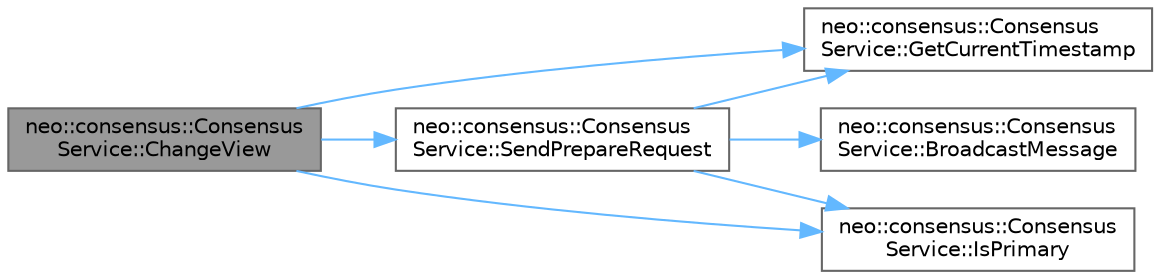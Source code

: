 digraph "neo::consensus::ConsensusService::ChangeView"
{
 // LATEX_PDF_SIZE
  bgcolor="transparent";
  edge [fontname=Helvetica,fontsize=10,labelfontname=Helvetica,labelfontsize=10];
  node [fontname=Helvetica,fontsize=10,shape=box,height=0.2,width=0.4];
  rankdir="LR";
  Node1 [id="Node000001",label="neo::consensus::Consensus\lService::ChangeView",height=0.2,width=0.4,color="gray40", fillcolor="grey60", style="filled", fontcolor="black",tooltip="Changes the view."];
  Node1 -> Node2 [id="edge7_Node000001_Node000002",color="steelblue1",style="solid",tooltip=" "];
  Node2 [id="Node000002",label="neo::consensus::Consensus\lService::GetCurrentTimestamp",height=0.2,width=0.4,color="grey40", fillcolor="white", style="filled",URL="$classneo_1_1consensus_1_1_consensus_service.html#aedb439ce9277df384ff3b06ffedb26c5",tooltip="Gets the current timestamp."];
  Node1 -> Node3 [id="edge8_Node000001_Node000003",color="steelblue1",style="solid",tooltip=" "];
  Node3 [id="Node000003",label="neo::consensus::Consensus\lService::IsPrimary",height=0.2,width=0.4,color="grey40", fillcolor="white", style="filled",URL="$classneo_1_1consensus_1_1_consensus_service.html#a6e9d22a631e101084577ccca884691db",tooltip="Checks if the node is primary."];
  Node1 -> Node4 [id="edge9_Node000001_Node000004",color="steelblue1",style="solid",tooltip=" "];
  Node4 [id="Node000004",label="neo::consensus::Consensus\lService::SendPrepareRequest",height=0.2,width=0.4,color="grey40", fillcolor="white", style="filled",URL="$classneo_1_1consensus_1_1_consensus_service.html#ab2c0694585b01af03f7675f0ff3f26c1",tooltip="Sends a prepare request."];
  Node4 -> Node5 [id="edge10_Node000004_Node000005",color="steelblue1",style="solid",tooltip=" "];
  Node5 [id="Node000005",label="neo::consensus::Consensus\lService::BroadcastMessage",height=0.2,width=0.4,color="grey40", fillcolor="white", style="filled",URL="$classneo_1_1consensus_1_1_consensus_service.html#a8ed426660e58a0c403a4eaff8f551b25",tooltip="Broadcasts a message."];
  Node4 -> Node2 [id="edge11_Node000004_Node000002",color="steelblue1",style="solid",tooltip=" "];
  Node4 -> Node3 [id="edge12_Node000004_Node000003",color="steelblue1",style="solid",tooltip=" "];
}
